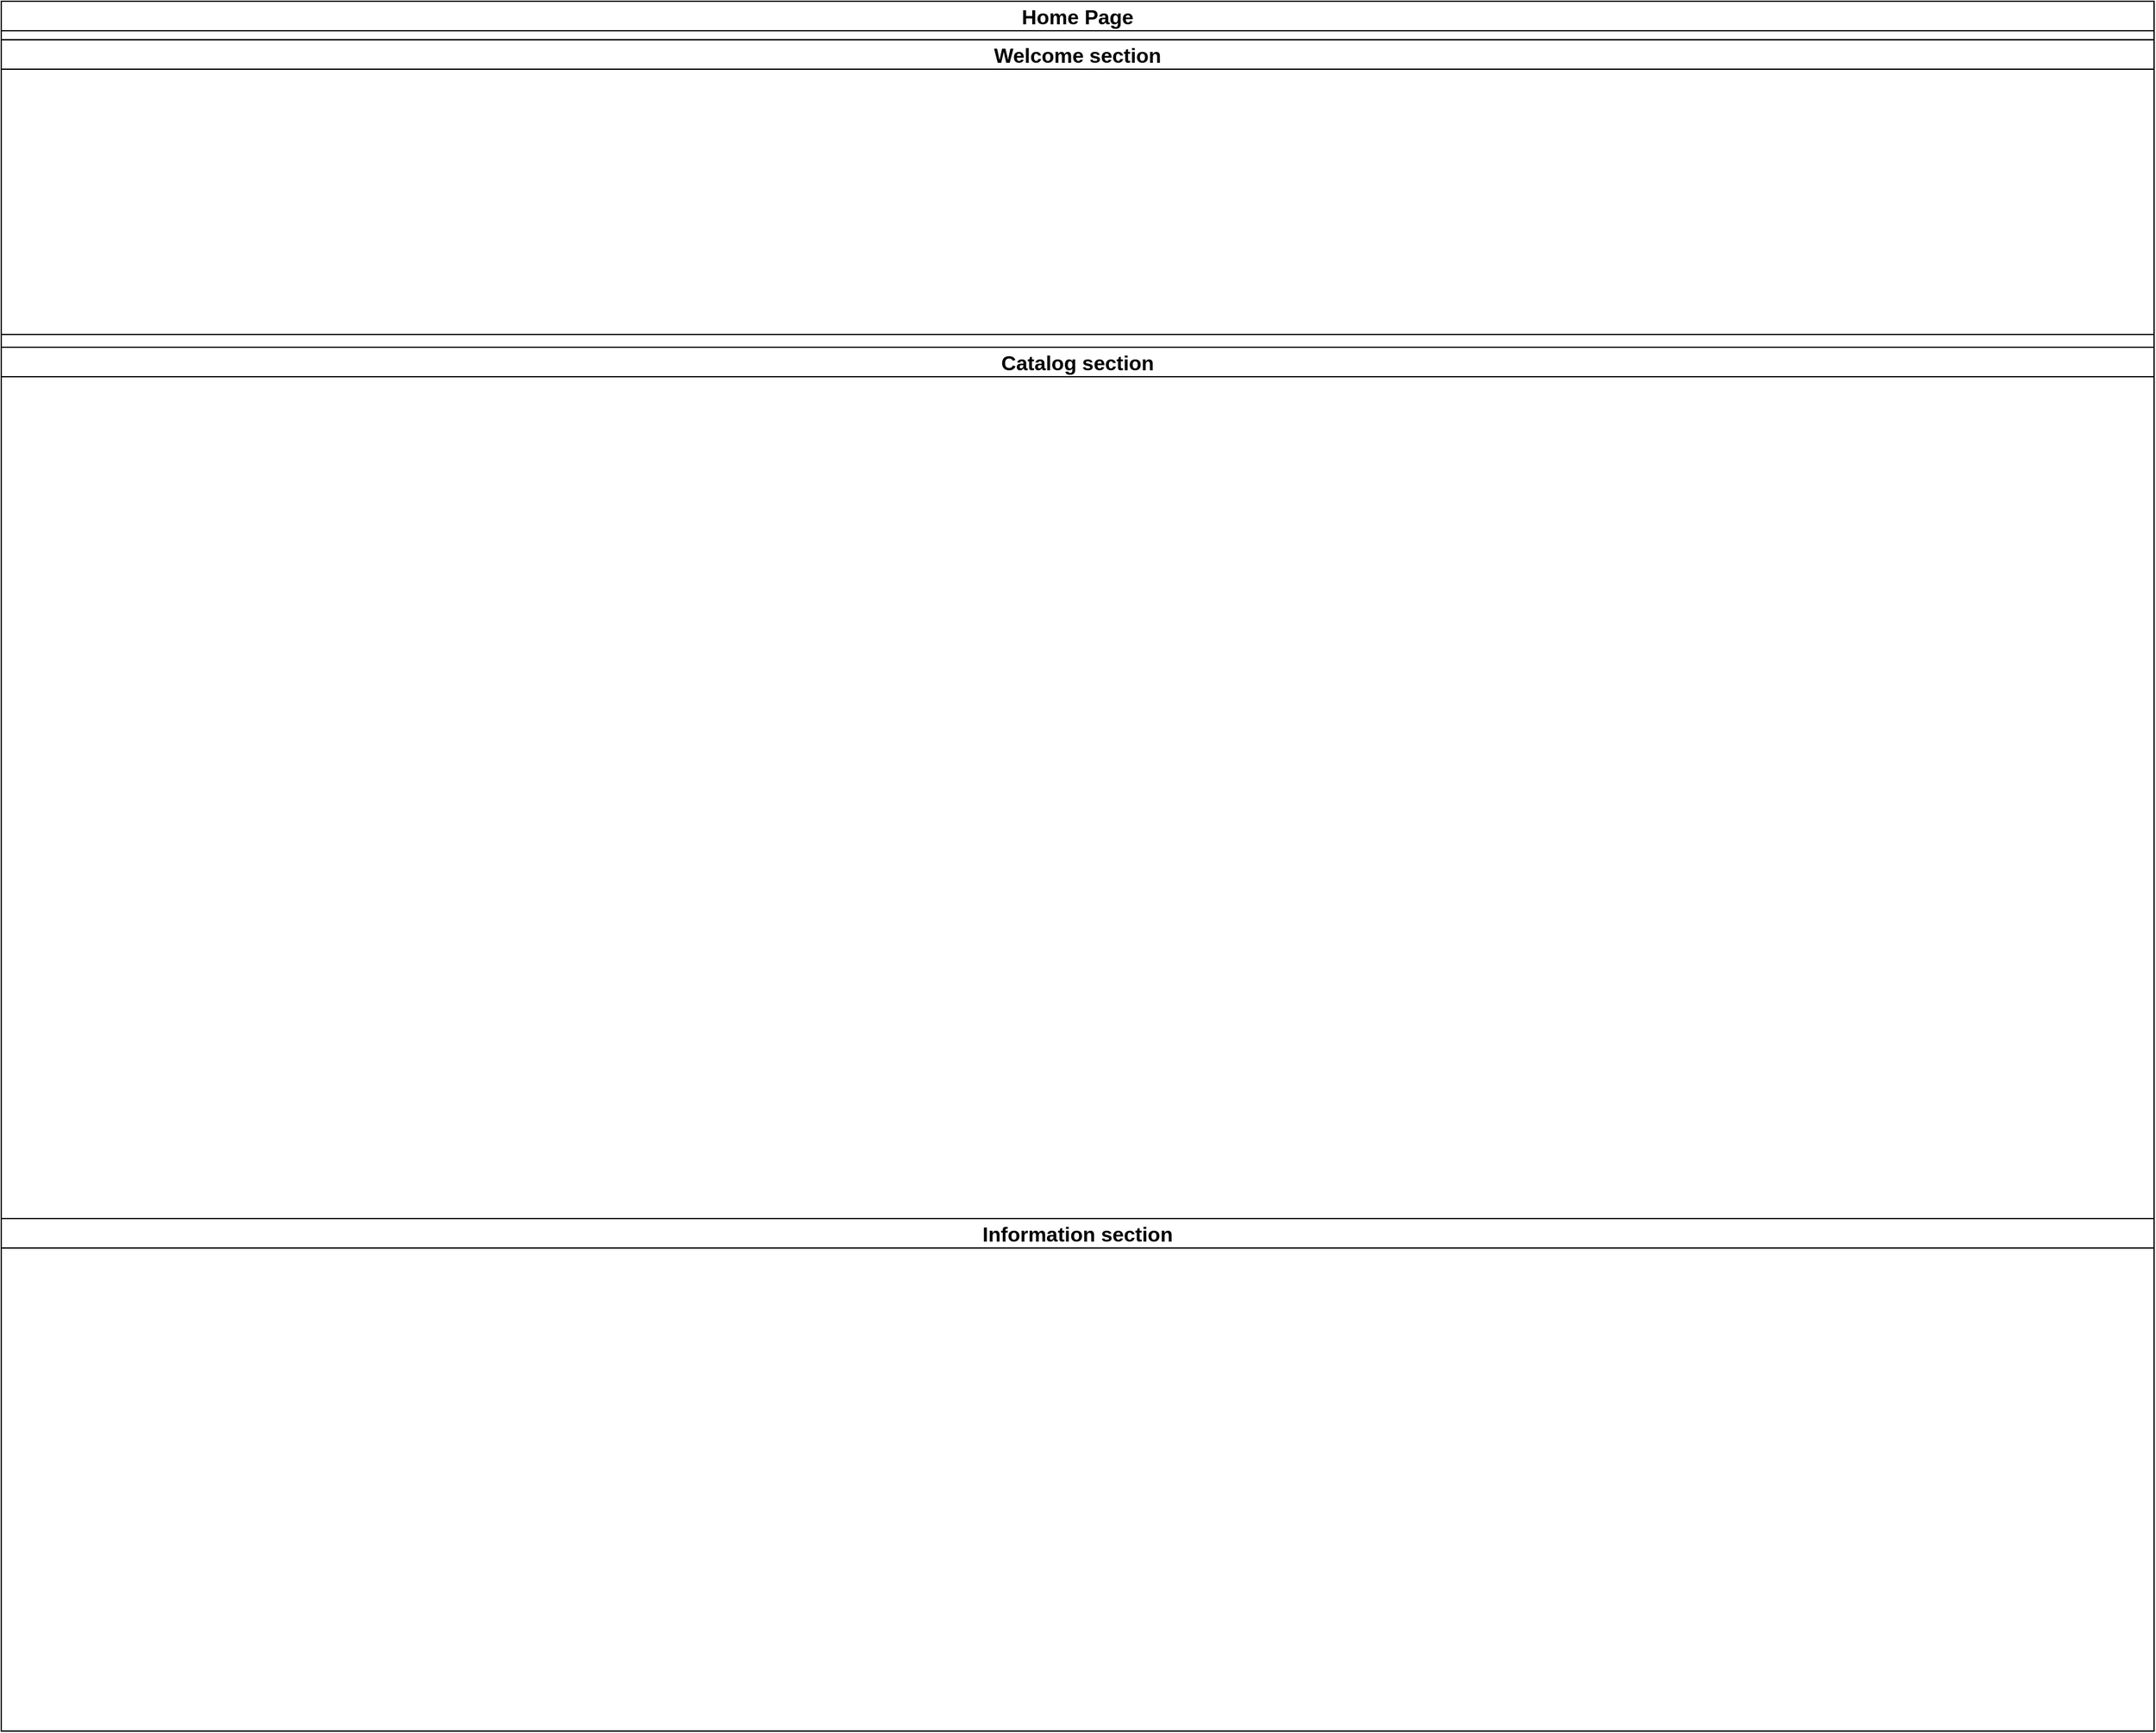 <mxfile version="21.7.5" type="device">
  <diagram id="C5RBs43oDa-KdzZeNtuy" name="HomePage">
    <mxGraphModel dx="3407" dy="2011" grid="1" gridSize="10" guides="1" tooltips="1" connect="1" arrows="1" fold="1" page="0" pageScale="1" pageWidth="827" pageHeight="1169" math="0" shadow="0">
      <root>
        <mxCell id="WIyWlLk6GJQsqaUBKTNV-0" />
        <mxCell id="WIyWlLk6GJQsqaUBKTNV-1" parent="WIyWlLk6GJQsqaUBKTNV-0" />
        <mxCell id="9_BlM5FrGaNuKF9svVfk-0" value="Home Page" style="swimlane;whiteSpace=wrap;html=1;fontSize=16;" vertex="1" parent="WIyWlLk6GJQsqaUBKTNV-1">
          <mxGeometry x="-410" y="-240" width="1680" height="1350" as="geometry" />
        </mxCell>
        <mxCell id="9_BlM5FrGaNuKF9svVfk-2" value="Welcome section" style="swimlane;whiteSpace=wrap;html=1;fontSize=16;" vertex="1" parent="9_BlM5FrGaNuKF9svVfk-0">
          <mxGeometry y="30" width="1680" height="230" as="geometry" />
        </mxCell>
        <mxCell id="9_BlM5FrGaNuKF9svVfk-3" value="Catalog section" style="swimlane;whiteSpace=wrap;html=1;fontSize=16;" vertex="1" parent="9_BlM5FrGaNuKF9svVfk-0">
          <mxGeometry y="270" width="1680" height="680" as="geometry" />
        </mxCell>
        <mxCell id="9_BlM5FrGaNuKF9svVfk-4" value="Information section" style="swimlane;whiteSpace=wrap;html=1;fontSize=16;" vertex="1" parent="9_BlM5FrGaNuKF9svVfk-0">
          <mxGeometry y="950" width="1680" height="400" as="geometry" />
        </mxCell>
      </root>
    </mxGraphModel>
  </diagram>
</mxfile>

